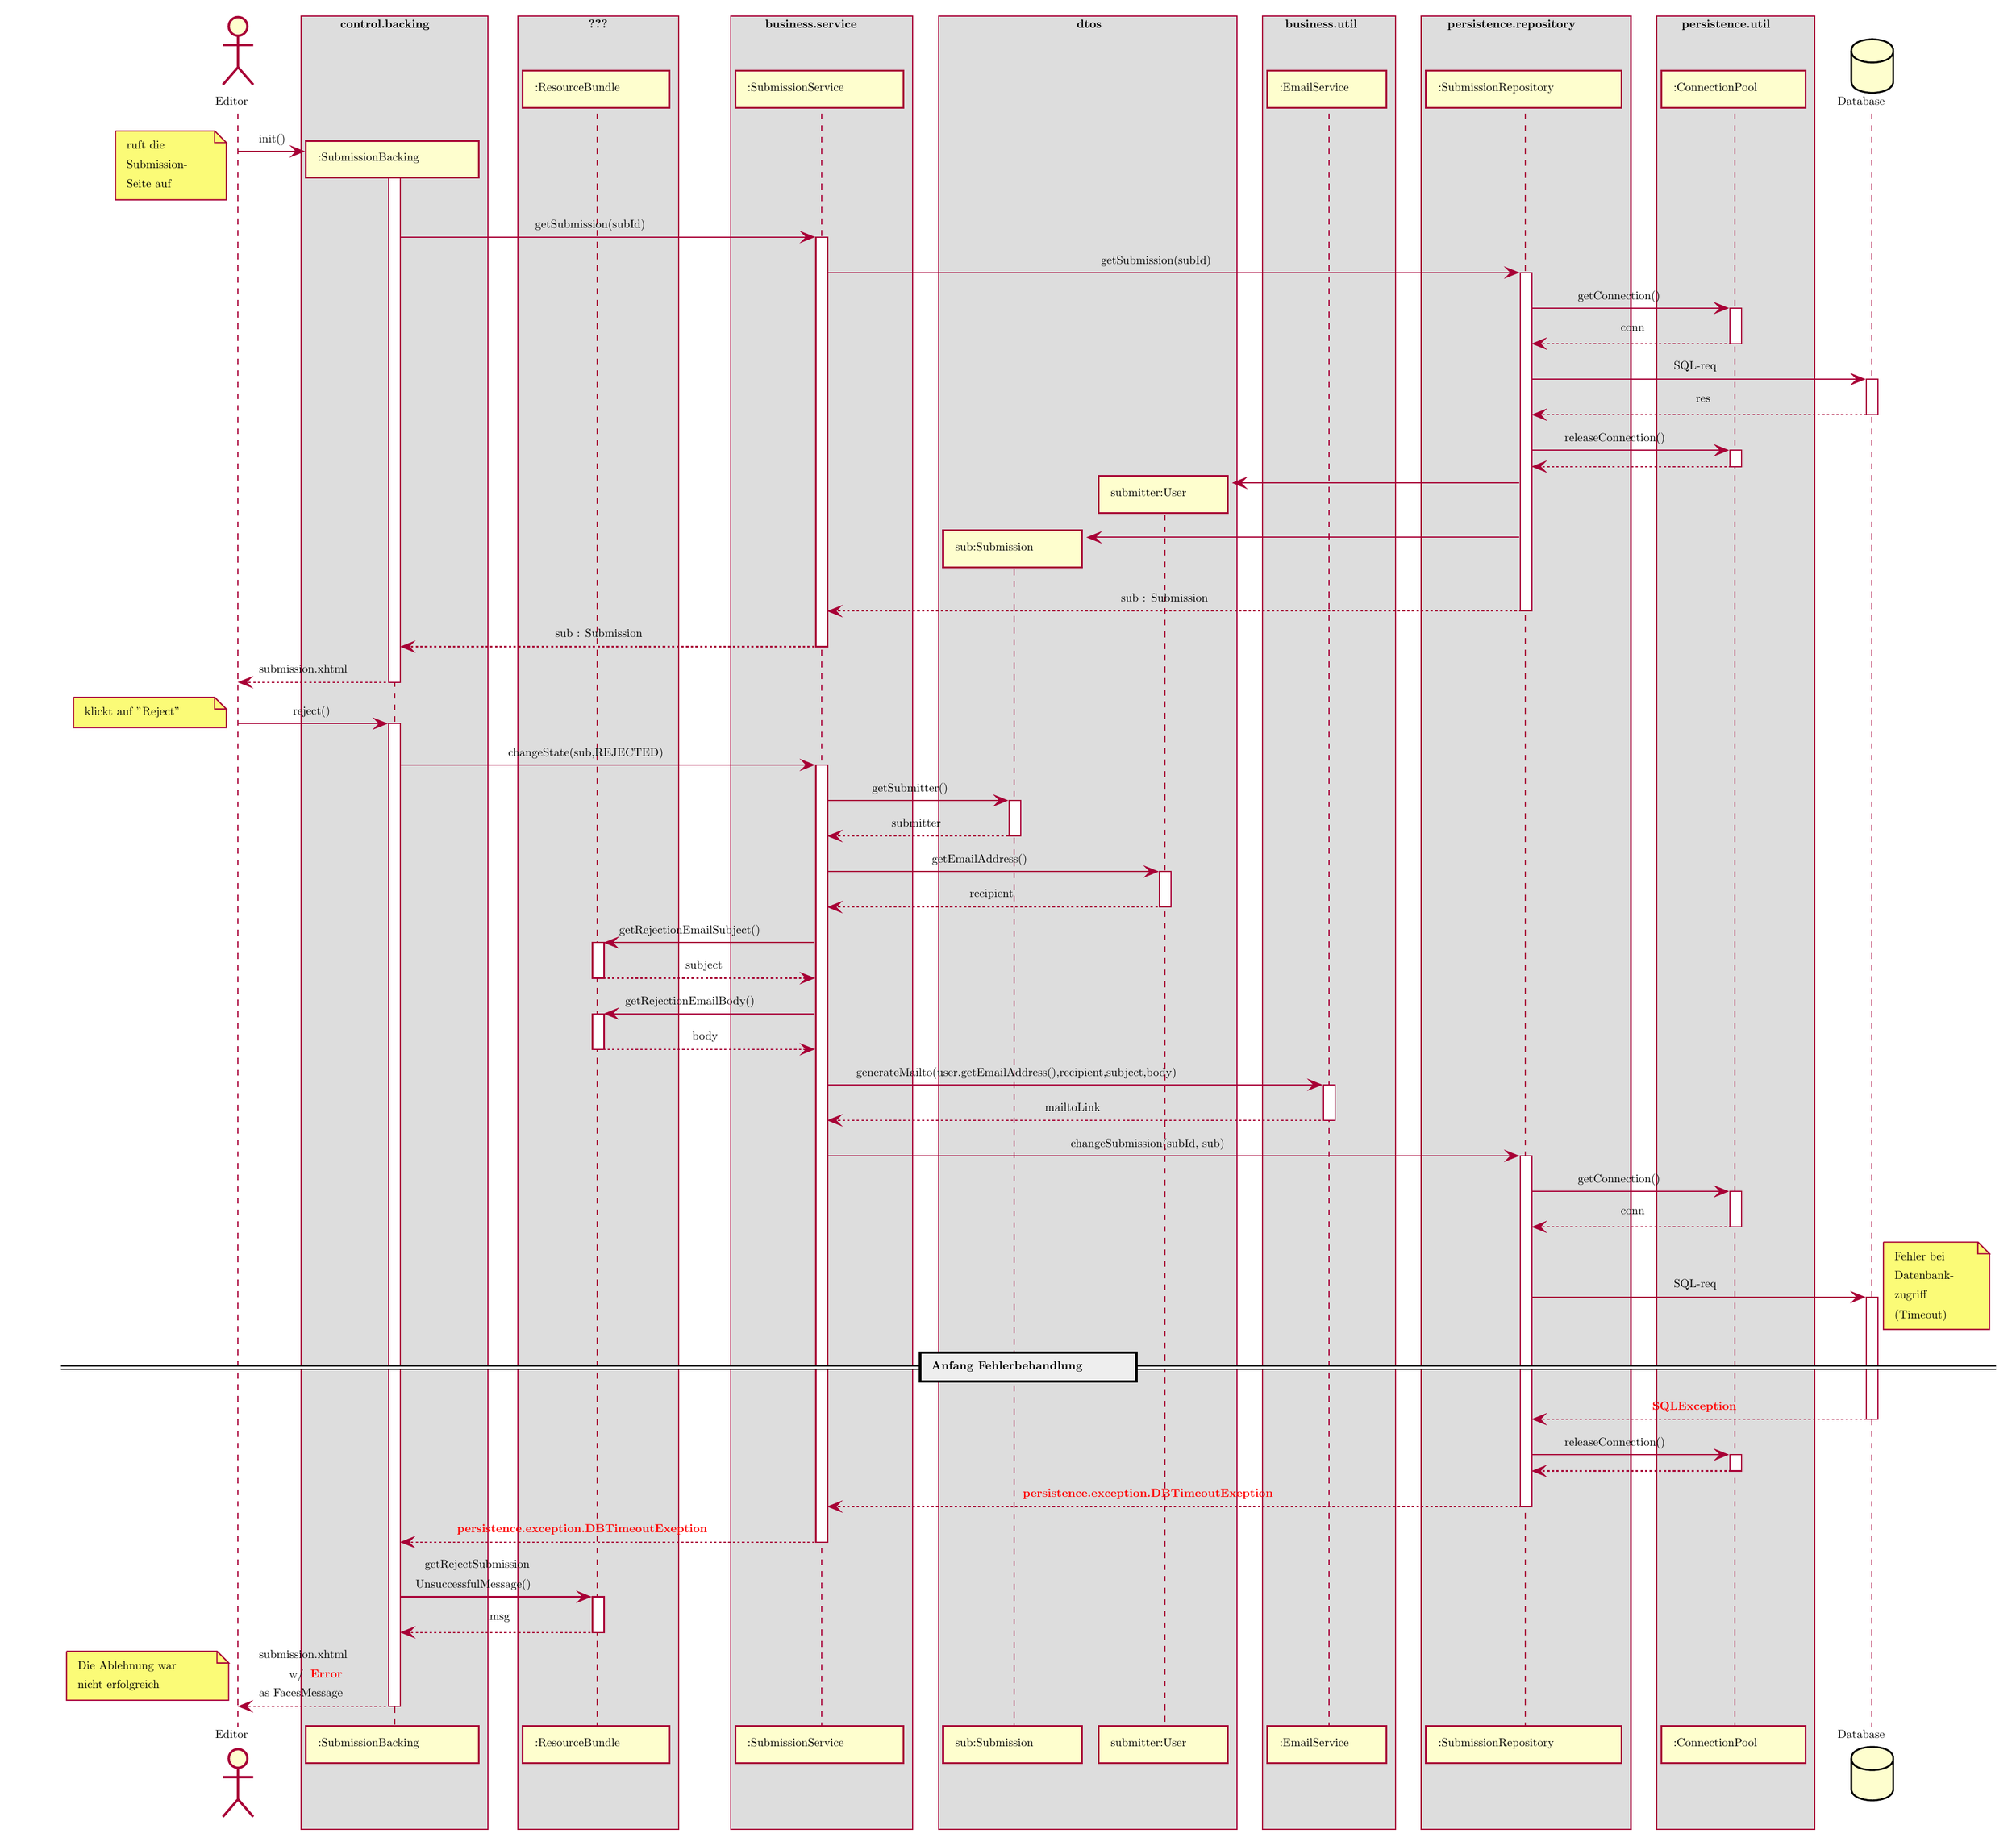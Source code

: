 % generated by Plantuml 1.202.11      
\definecolor{plantucolor0000}{RGB}{221,221,221}
\definecolor{plantucolor0001}{RGB}{168,0,54}
\definecolor{plantucolor0002}{RGB}{0,0,0}
\definecolor{plantucolor0003}{RGB}{255,255,255}
\definecolor{plantucolor0004}{RGB}{254,254,206}
\definecolor{plantucolor0005}{RGB}{251,251,119}
\definecolor{plantucolor0006}{RGB}{238,238,238}
\definecolor{plantucolor0007}{RGB}{255,0,0}
\scalebox{0.76}{
\begin{tikzpicture}[yscale=-1
,pstyle0/.style={color=plantucolor0001,fill=plantucolor0000,line width=1.0pt}
,pstyle1/.style={color=plantucolor0001,fill=white,line width=1.0pt}
,pstyle2/.style={color=plantucolor0001,line width=1.0pt,dash pattern=on 5.0pt off 5.0pt}
,pstyle3/.style={color=plantucolor0001,fill=plantucolor0004,line width=2.0pt}
,pstyle4/.style={color=plantucolor0001,line width=2.0pt}
,pstyle5/.style={color=plantucolor0001,fill=plantucolor0004,line width=1.5pt}
,pstyle6/.style={color=black,fill=plantucolor0004,line width=1.5pt}
,pstyle7/.style={color=black,line width=1.5pt}
,pstyle8/.style={color=plantucolor0001,fill=plantucolor0001,line width=1.0pt}
,pstyle9/.style={color=plantucolor0001,line width=1.0pt}
,pstyle10/.style={color=plantucolor0001,fill=plantucolor0005,line width=1.0pt}
,pstyle11/.style={color=plantucolor0001,line width=1.0pt,dash pattern=on 2.0pt off 2.0pt}
,pstyle13/.style={color=black,line width=1.0pt}
]
\draw[pstyle0] (206.197pt,6pt) rectangle (366.381pt,1561.561pt);
\node at (236.317pt,6pt)[below right,color=black]{\textbf{control.backing}};
\draw[pstyle0] (392.125pt,6pt) rectangle (529.776pt,1561.561pt);
\node at (449.208pt,6pt)[below right,color=black]{\textbf{???}};
\draw[pstyle0] (574.416pt,6pt) rectangle (730.671pt,1561.561pt);
\node at (600.544pt,6pt)[below right,color=black]{\textbf{business.service}};
\draw[pstyle0] (752.671pt,6pt) rectangle (1008.701pt,1561.561pt);
\node at (867.85pt,6pt)[below right,color=black]{\textbf{dtos}};
\draw[pstyle0] (1030.701pt,6pt) rectangle (1144.743pt,1561.561pt);
\node at (1046.579pt,6pt)[below right,color=black]{\textbf{business.util}};
\draw[pstyle0] (1166.743pt,6pt) rectangle (1346.458pt,1561.561pt);
\node at (1185.696pt,6pt)[below right,color=black]{\textbf{persistence.repository}};
\draw[pstyle0] (1368.458pt,6pt) rectangle (1504.075pt,1561.561pt);
\node at (1386.49pt,6pt)[below right,color=black]{\textbf{persistence.util}};
\draw[pstyle1] (281.289pt,132.225pt) rectangle (291.289pt,577.459pt);
\draw[pstyle1] (281.289pt,612.938pt) rectangle (291.289pt,1455.814pt);
\draw[pstyle1] (455.951pt,800.809pt) rectangle (465.951pt,831.287pt);
\draw[pstyle1] (455.951pt,861.766pt) rectangle (465.951pt,892.244pt);
\draw[pstyle1] (455.951pt,1361.9pt) rectangle (465.951pt,1392.379pt);
\draw[pstyle1] (647.544pt,195.66pt) rectangle (657.544pt,546.981pt);
\draw[pstyle1] (647.544pt,648.416pt) rectangle (657.544pt,1314.943pt);
\draw[pstyle1] (813.266pt,678.894pt) rectangle (823.266pt,709.373pt);
\draw[pstyle1] (942.281pt,739.852pt) rectangle (952.281pt,770.33pt);
\draw[pstyle1] (1082.722pt,922.723pt) rectangle (1092.722pt,953.201pt);
\draw[pstyle1] (1251.6pt,226.139pt) rectangle (1261.6pt,516.502pt);
\draw[pstyle1] (1251.6pt,983.68pt) rectangle (1261.6pt,1284.465pt);
\draw[pstyle1] (1431.266pt,256.617pt) rectangle (1441.266pt,287.096pt);
\draw[pstyle1] (1431.266pt,378.531pt) rectangle (1441.266pt,392.531pt);
\draw[pstyle1] (1431.266pt,1014.158pt) rectangle (1441.266pt,1044.637pt);
\draw[pstyle1] (1431.266pt,1239.986pt) rectangle (1441.266pt,1253.986pt);
\draw[pstyle1] (1548.44pt,317.574pt) rectangle (1558.44pt,348.053pt);
\draw[pstyle1] (1548.44pt,1104.833pt) rectangle (1558.44pt,1209.508pt);
\draw[pstyle2] (152pt,89.746pt) -- (152pt,1473.814pt);
\draw[pstyle2] (286.197pt,146.464pt) -- (286.197pt,1473.814pt);
\draw[pstyle2] (460.125pt,89.746pt) -- (460.125pt,1473.814pt);
\draw[pstyle2] (652.416pt,89.746pt) -- (652.416pt,1473.814pt);
\draw[pstyle2] (817.671pt,480.65pt) -- (817.671pt,1473.814pt);
\draw[pstyle2] (946.862pt,433.904pt) -- (946.862pt,1473.814pt);
\draw[pstyle2] (1087.701pt,89.746pt) -- (1087.701pt,1473.814pt);
\draw[pstyle2] (1255.743pt,89.746pt) -- (1255.743pt,1473.814pt);
\draw[pstyle2] (1435.458pt,89.746pt) -- (1435.458pt,1473.814pt);
\draw[pstyle2] (1553.075pt,89.746pt) -- (1553.075pt,1473.814pt);
\node at (129pt,72pt)[below right,color=black]{Editor};
\draw[pstyle3] (152.047pt,15pt) ellipse (8pt and 8pt);
\draw[pstyle4] (152.047pt,23pt) -- (152.047pt,50pt)(139.047pt,31pt) -- (165.047pt,31pt)(152.047pt,50pt) -- (139.047pt,65pt)(152.047pt,50pt) -- (165.047pt,65pt);
\node at (129pt,1472.814pt)[below right,color=black]{Editor};
\draw[pstyle3] (152.047pt,1500.561pt) ellipse (8pt and 8pt);
\draw[pstyle4] (152.047pt,1508.561pt) -- (152.047pt,1535.561pt)(139.047pt,1516.561pt) -- (165.047pt,1516.561pt)(152.047pt,1535.561pt) -- (139.047pt,1550.561pt)(152.047pt,1535.561pt) -- (165.047pt,1550.561pt);
\draw[pstyle5] (210.197pt,1472.814pt) rectangle (358.381pt,1504.561pt);
\node at (217.197pt,1479.814pt)[below right,color=black]{:SubmissionBacking};
\draw[pstyle5] (396.125pt,53pt) rectangle (521.776pt,84.746pt);
\node at (403.125pt,60pt)[below right,color=black]{:ResourceBundle};
\draw[pstyle5] (396.125pt,1472.814pt) rectangle (521.776pt,1504.561pt);
\node at (403.125pt,1479.814pt)[below right,color=black]{:ResourceBundle};
\draw[pstyle5] (578.416pt,53pt) rectangle (722.671pt,84.746pt);
\node at (585.416pt,60pt)[below right,color=black]{:SubmissionService};
\draw[pstyle5] (578.416pt,1472.814pt) rectangle (722.671pt,1504.561pt);
\node at (585.416pt,1479.814pt)[below right,color=black]{:SubmissionService};
\draw[pstyle5] (756.671pt,1472.814pt) rectangle (875.862pt,1504.561pt);
\node at (763.671pt,1479.814pt)[below right,color=black]{sub:Submission};
\draw[pstyle5] (889.862pt,1472.814pt) rectangle (1000.701pt,1504.561pt);
\node at (896.862pt,1479.814pt)[below right,color=black]{submitter:User};
\draw[pstyle5] (1034.701pt,53pt) rectangle (1136.743pt,84.746pt);
\node at (1041.701pt,60pt)[below right,color=black]{:EmailService};
\draw[pstyle5] (1034.701pt,1472.814pt) rectangle (1136.743pt,1504.561pt);
\node at (1041.701pt,1479.814pt)[below right,color=black]{:EmailService};
\draw[pstyle5] (1170.743pt,53pt) rectangle (1338.458pt,84.746pt);
\node at (1177.743pt,60pt)[below right,color=black]{:SubmissionRepository};
\draw[pstyle5] (1170.743pt,1472.814pt) rectangle (1338.458pt,1504.561pt);
\node at (1177.743pt,1479.814pt)[below right,color=black]{:SubmissionRepository};
\draw[pstyle5] (1372.458pt,53pt) rectangle (1496.075pt,84.746pt);
\node at (1379.458pt,60pt)[below right,color=black]{:ConnectionPool};
\draw[pstyle5] (1372.458pt,1472.814pt) rectangle (1496.075pt,1504.561pt);
\node at (1379.458pt,1479.814pt)[below right,color=black]{:ConnectionPool};
\node at (1520.075pt,72pt)[below right,color=black]{Database};
\draw[pstyle6] (1535.44pt,36pt) ..controls (1535.44pt,26pt) and (1553.44pt,26pt) .. (1553.44pt,26pt) ..controls (1553.44pt,26pt) and (1571.44pt,26pt) .. (1571.44pt,36pt) -- (1571.44pt,62pt) ..controls (1571.44pt,72pt) and (1553.44pt,72pt) .. (1553.44pt,72pt) ..controls (1553.44pt,72pt) and (1535.44pt,72pt) .. (1535.44pt,62pt) -- (1535.44pt,36pt);
\draw[pstyle7] (1535.44pt,36pt) ..controls (1535.44pt,46pt) and (1553.44pt,46pt) .. (1553.44pt,46pt) ..controls (1553.44pt,46pt) and (1571.44pt,46pt) .. (1571.44pt,36pt);
\node at (1520.075pt,1472.814pt)[below right,color=black]{Database};
\draw[pstyle6] (1535.44pt,1500.561pt) ..controls (1535.44pt,1490.561pt) and (1553.44pt,1490.561pt) .. (1553.44pt,1490.561pt) ..controls (1553.44pt,1490.561pt) and (1571.44pt,1490.561pt) .. (1571.44pt,1500.561pt) -- (1571.44pt,1526.561pt) ..controls (1571.44pt,1536.561pt) and (1553.44pt,1536.561pt) .. (1553.44pt,1536.561pt) ..controls (1553.44pt,1536.561pt) and (1535.44pt,1536.561pt) .. (1535.44pt,1526.561pt) -- (1535.44pt,1500.561pt);
\draw[pstyle7] (1535.44pt,1500.561pt) ..controls (1535.44pt,1510.561pt) and (1553.44pt,1510.561pt) .. (1553.44pt,1510.561pt) ..controls (1553.44pt,1510.561pt) and (1571.44pt,1510.561pt) .. (1571.44pt,1500.561pt);
\draw[pstyle1] (281.289pt,132.225pt) rectangle (291.289pt,577.459pt);
\draw[pstyle1] (281.289pt,612.938pt) rectangle (291.289pt,1455.814pt);
\draw[pstyle1] (455.951pt,800.809pt) rectangle (465.951pt,831.287pt);
\draw[pstyle1] (455.951pt,861.766pt) rectangle (465.951pt,892.244pt);
\draw[pstyle1] (455.951pt,1361.9pt) rectangle (465.951pt,1392.379pt);
\draw[pstyle1] (647.544pt,195.66pt) rectangle (657.544pt,546.981pt);
\draw[pstyle1] (647.544pt,648.416pt) rectangle (657.544pt,1314.943pt);
\draw[pstyle1] (813.266pt,678.894pt) rectangle (823.266pt,709.373pt);
\draw[pstyle1] (942.281pt,739.852pt) rectangle (952.281pt,770.33pt);
\draw[pstyle1] (1082.722pt,922.723pt) rectangle (1092.722pt,953.201pt);
\draw[pstyle1] (1251.6pt,226.139pt) rectangle (1261.6pt,516.502pt);
\draw[pstyle1] (1251.6pt,983.68pt) rectangle (1261.6pt,1284.465pt);
\draw[pstyle1] (1431.266pt,256.617pt) rectangle (1441.266pt,287.096pt);
\draw[pstyle1] (1431.266pt,378.531pt) rectangle (1441.266pt,392.531pt);
\draw[pstyle1] (1431.266pt,1014.158pt) rectangle (1441.266pt,1044.637pt);
\draw[pstyle1] (1431.266pt,1239.986pt) rectangle (1441.266pt,1253.986pt);
\draw[pstyle1] (1548.44pt,317.574pt) rectangle (1558.44pt,348.053pt);
\draw[pstyle1] (1548.44pt,1104.833pt) rectangle (1558.44pt,1209.508pt);
\draw[pstyle8] (198.197pt,118.225pt) -- (208.197pt,122.225pt) -- (198.197pt,126.225pt) -- (202.197pt,122.225pt) -- cycle;
\draw[pstyle9] (152.047pt,122.225pt) -- (204.197pt,122.225pt);
\node at (166.362pt,103.746pt)[below right,color=black]{init()};
\draw[pstyle5] (210.197pt,113.091pt) rectangle (358.381pt,144.837pt);
\node at (217.197pt,120.091pt)[below right,color=black]{:SubmissionBacking};
\draw[pstyle10] (47pt,104.746pt) -- (47pt,163.746pt) -- (142pt,163.746pt) -- (142pt,114.746pt) -- (132pt,104.746pt) -- (47pt,104.746pt);
\draw[pstyle10] (132pt,104.746pt) -- (132pt,114.746pt) -- (142pt,114.746pt) -- (132pt,104.746pt);
\node at (53pt,109.746pt)[below right,color=black]{ruft die};
\node at (53pt,126.225pt)[below right,color=black]{Submission-};
\node at (53pt,142.703pt)[below right,color=black]{Seite auf};
\draw[pstyle8] (635.544pt,191.66pt) -- (645.544pt,195.66pt) -- (635.544pt,199.66pt) -- (639.544pt,195.66pt) -- cycle;
\draw[pstyle9] (291.289pt,195.66pt) -- (641.544pt,195.66pt);
\node at (403.362pt,177.182pt)[below right,color=black]{getSubmission(subId)};
\draw[pstyle8] (1239.6pt,222.139pt) -- (1249.6pt,226.139pt) -- (1239.6pt,230.139pt) -- (1243.6pt,226.139pt) -- cycle;
\draw[pstyle9] (657.544pt,226.139pt) -- (1245.6pt,226.139pt);
\node at (888.518pt,207.66pt)[below right,color=black]{getSubmission(subId)};
\draw[pstyle8] (1419.266pt,252.617pt) -- (1429.266pt,256.617pt) -- (1419.266pt,260.617pt) -- (1423.266pt,256.617pt) -- cycle;
\draw[pstyle9] (1261.6pt,256.617pt) -- (1425.266pt,256.617pt);
\node at (1297.452pt,238.139pt)[below right,color=black]{getConnection()};
\draw[pstyle8] (1272.6pt,283.096pt) -- (1262.6pt,287.096pt) -- (1272.6pt,291.096pt) -- (1268.6pt,287.096pt) -- cycle;
\draw[pstyle11] (1266.6pt,287.096pt) -- (1435.266pt,287.096pt);
\node at (1334.215pt,268.617pt)[below right,color=black]{conn};
\draw[pstyle8] (1536.44pt,313.574pt) -- (1546.44pt,317.574pt) -- (1536.44pt,321.574pt) -- (1540.44pt,317.574pt) -- cycle;
\draw[pstyle9] (1261.6pt,317.574pt) -- (1542.44pt,317.574pt);
\node at (1379.711pt,299.096pt)[below right,color=black]{SQL-req};
\draw[pstyle8] (1272.6pt,344.053pt) -- (1262.6pt,348.053pt) -- (1272.6pt,352.053pt) -- (1268.6pt,348.053pt) -- cycle;
\draw[pstyle11] (1266.6pt,348.053pt) -- (1552.44pt,348.053pt);
\node at (1398.67pt,329.574pt)[below right,color=black]{res};
\draw[pstyle8] (1419.266pt,374.531pt) -- (1429.266pt,378.531pt) -- (1419.266pt,382.531pt) -- (1423.266pt,378.531pt) -- cycle;
\draw[pstyle9] (1261.6pt,378.531pt) -- (1425.266pt,378.531pt);
\node at (1286.046pt,360.053pt)[below right,color=black]{releaseConnection()};
\draw[pstyle8] (1272.6pt,388.531pt) -- (1262.6pt,392.531pt) -- (1272.6pt,396.531pt) -- (1268.6pt,392.531pt) -- cycle;
\draw[pstyle11] (1266.6pt,392.531pt) -- (1435.266pt,392.531pt);
\draw[pstyle8] (1015.701pt,402.531pt) -- (1005.701pt,406.531pt) -- (1015.701pt,410.531pt) -- (1011.701pt,406.531pt) -- cycle;
\draw[pstyle9] (1009.701pt,406.531pt) -- (1250.6pt,406.531pt);
\draw[pstyle5] (889.862pt,400.531pt) rectangle (1000.701pt,432.277pt);
\node at (896.862pt,407.531pt)[below right,color=black]{submitter:User};
\draw[pstyle8] (890.862pt,449.277pt) -- (880.862pt,453.277pt) -- (890.862pt,457.277pt) -- (886.862pt,453.277pt) -- cycle;
\draw[pstyle9] (884.862pt,453.277pt) -- (1250.6pt,453.277pt);
\draw[pstyle5] (756.671pt,447.277pt) rectangle (875.862pt,479.023pt);
\node at (763.671pt,454.277pt)[below right,color=black]{sub:Submission};
\draw[pstyle8] (668.544pt,512.502pt) -- (658.544pt,516.502pt) -- (668.544pt,520.502pt) -- (664.544pt,516.502pt) -- cycle;
\draw[pstyle11] (662.544pt,516.502pt) -- (1255.6pt,516.502pt);
\node at (905.769pt,498.023pt)[below right,color=black]{sub : Submission};
\draw[pstyle8] (302.289pt,542.981pt) -- (292.289pt,546.981pt) -- (302.289pt,550.981pt) -- (298.289pt,546.981pt) -- cycle;
\draw[pstyle11] (296.289pt,546.981pt) -- (651.544pt,546.981pt);
\node at (420.613pt,528.502pt)[below right,color=black]{sub : Submission};
\draw[pstyle8] (163.047pt,573.459pt) -- (153.047pt,577.459pt) -- (163.047pt,581.459pt) -- (159.047pt,577.459pt) -- cycle;
\draw[pstyle11] (157.047pt,577.459pt) -- (285.289pt,577.459pt);
\node at (166.577pt,558.981pt)[below right,color=black]{submission.xhtml};
\draw[pstyle8] (269.289pt,608.938pt) -- (279.289pt,612.938pt) -- (269.289pt,616.938pt) -- (273.289pt,612.938pt) -- cycle;
\draw[pstyle9] (152.047pt,612.938pt) -- (275.289pt,612.938pt);
\node at (195.603pt,594.459pt)[below right,color=black]{reject()};
\draw[pstyle10] (11pt,590.459pt) -- (11pt,616.459pt) -- (142pt,616.459pt) -- (142pt,600.459pt) -- (132pt,590.459pt) -- (11pt,590.459pt);
\draw[pstyle10] (132pt,590.459pt) -- (132pt,600.459pt) -- (142pt,600.459pt) -- (132pt,590.459pt);
\node at (17pt,595.459pt)[below right,color=black]{klickt auf "Reject"};
\draw[pstyle8] (635.544pt,644.416pt) -- (645.544pt,648.416pt) -- (635.544pt,652.416pt) -- (639.544pt,648.416pt) -- cycle;
\draw[pstyle9] (291.289pt,648.416pt) -- (641.544pt,648.416pt);
\node at (380.15pt,629.938pt)[below right,color=black]{changeState(sub,REJECTED)};
\draw[pstyle8] (801.266pt,674.894pt) -- (811.266pt,678.894pt) -- (801.266pt,682.894pt) -- (805.266pt,678.894pt) -- cycle;
\draw[pstyle9] (657.544pt,678.894pt) -- (807.266pt,678.894pt);
\node at (692.2pt,660.416pt)[below right,color=black]{getSubmitter()};
\draw[pstyle8] (668.544pt,705.373pt) -- (658.544pt,709.373pt) -- (668.544pt,713.373pt) -- (664.544pt,709.373pt) -- cycle;
\draw[pstyle11] (662.544pt,709.373pt) -- (817.266pt,709.373pt);
\node at (709.025pt,690.894pt)[below right,color=black]{submitter};
\draw[pstyle8] (930.281pt,735.852pt) -- (940.281pt,739.852pt) -- (930.281pt,743.852pt) -- (934.281pt,739.852pt) -- cycle;
\draw[pstyle9] (657.544pt,739.852pt) -- (936.281pt,739.852pt);
\node at (743.543pt,721.373pt)[below right,color=black]{getEmailAddress()};
\draw[pstyle8] (668.544pt,766.33pt) -- (658.544pt,770.33pt) -- (668.544pt,774.33pt) -- (664.544pt,770.33pt) -- cycle;
\draw[pstyle11] (662.544pt,770.33pt) -- (946.281pt,770.33pt);
\node at (775.856pt,751.852pt)[below right,color=black]{recipient};
\draw[pstyle8] (476.951pt,796.809pt) -- (466.951pt,800.809pt) -- (476.951pt,804.809pt) -- (472.951pt,800.809pt) -- cycle;
\draw[pstyle9] (470.951pt,800.809pt) -- (646.544pt,800.809pt);
\node at (475.451pt,782.33pt)[below right,color=black]{getRejectionEmailSubject()};
\draw[pstyle8] (635.544pt,827.287pt) -- (645.544pt,831.287pt) -- (635.544pt,835.287pt) -- (639.544pt,831.287pt) -- cycle;
\draw[pstyle11] (460.951pt,831.287pt) -- (641.544pt,831.287pt);
\node at (532.386pt,812.809pt)[below right,color=black]{subject};
\draw[pstyle8] (476.951pt,857.766pt) -- (466.951pt,861.766pt) -- (476.951pt,865.766pt) -- (472.951pt,861.766pt) -- cycle;
\draw[pstyle9] (470.951pt,861.766pt) -- (646.544pt,861.766pt);
\node at (480.547pt,843.287pt)[below right,color=black]{getRejectionEmailBody()};
\draw[pstyle8] (635.544pt,888.244pt) -- (645.544pt,892.244pt) -- (635.544pt,896.244pt) -- (639.544pt,892.244pt) -- cycle;
\draw[pstyle11] (460.951pt,892.244pt) -- (641.544pt,892.244pt);
\node at (538.09pt,873.766pt)[below right,color=black]{body};
\draw[pstyle8] (1070.722pt,918.723pt) -- (1080.722pt,922.723pt) -- (1070.722pt,926.723pt) -- (1074.722pt,922.723pt) -- cycle;
\draw[pstyle9] (657.544pt,922.723pt) -- (1076.722pt,922.723pt);
\node at (678.652pt,904.244pt)[below right,color=black]{generateMailto(user.getEmailAddress(),recipient,subject,body)};
\draw[pstyle8] (668.544pt,949.201pt) -- (658.544pt,953.201pt) -- (668.544pt,957.201pt) -- (664.544pt,953.201pt) -- cycle;
\draw[pstyle11] (662.544pt,953.201pt) -- (1086.722pt,953.201pt);
\node at (840.396pt,934.723pt)[below right,color=black]{mailtoLink};
\draw[pstyle8] (1239.6pt,979.68pt) -- (1249.6pt,983.68pt) -- (1239.6pt,987.68pt) -- (1243.6pt,983.68pt) -- cycle;
\draw[pstyle9] (657.544pt,983.68pt) -- (1245.6pt,983.68pt);
\node at (862.562pt,965.201pt)[below right,color=black]{changeSubmission(subId, sub)};
\draw[pstyle8] (1419.266pt,1010.158pt) -- (1429.266pt,1014.158pt) -- (1419.266pt,1018.158pt) -- (1423.266pt,1014.158pt) -- cycle;
\draw[pstyle9] (1261.6pt,1014.158pt) -- (1425.266pt,1014.158pt);
\node at (1297.452pt,995.68pt)[below right,color=black]{getConnection()};
\draw[pstyle8] (1272.6pt,1040.637pt) -- (1262.6pt,1044.637pt) -- (1272.6pt,1048.637pt) -- (1268.6pt,1044.637pt) -- cycle;
\draw[pstyle11] (1266.6pt,1044.637pt) -- (1435.266pt,1044.637pt);
\node at (1334.215pt,1026.158pt)[below right,color=black]{conn};
\draw[pstyle8] (1536.44pt,1100.833pt) -- (1546.44pt,1104.833pt) -- (1536.44pt,1108.833pt) -- (1540.44pt,1104.833pt) -- cycle;
\draw[pstyle9] (1261.6pt,1104.833pt) -- (1542.44pt,1104.833pt);
\node at (1379.711pt,1086.354pt)[below right,color=black]{SQL-req};
\draw[pstyle10] (1563pt,1057.637pt) -- (1563pt,1132.637pt) -- (1654pt,1132.637pt) -- (1654pt,1067.637pt) -- (1644pt,1057.637pt) -- (1563pt,1057.637pt);
\draw[pstyle10] (1644pt,1057.637pt) -- (1644pt,1067.637pt) -- (1654pt,1067.637pt) -- (1644pt,1057.637pt);
\node at (1569pt,1062.637pt)[below right,color=black]{Fehler bei};
\node at (1569pt,1079.115pt)[below right,color=black]{Datenbank-};
\node at (1569pt,1095.594pt)[below right,color=black]{zugriff};
\node at (1569pt,1112.072pt)[below right,color=black]{(Timeout)};
\draw[color=plantucolor0006,fill=plantucolor0006,line width=1.0pt] (0pt,1163.79pt) rectangle (1659.356pt,1166.79pt);
\draw[pstyle13] (0pt,1163.79pt) -- (1659.356pt,1163.79pt);
\draw[pstyle13] (0pt,1166.79pt) -- (1659.356pt,1166.79pt);
\draw[color=black,fill=plantucolor0006,line width=2.0pt] (736.947pt,1152.551pt) rectangle (922.409pt,1177.029pt);
\node at (742.947pt,1156.551pt)[below right,color=black]{\textbf{Anfang Fehlerbehandlung }};
\draw[pstyle8] (1272.6pt,1205.508pt) -- (1262.6pt,1209.508pt) -- (1272.6pt,1213.508pt) -- (1268.6pt,1209.508pt) -- cycle;
\draw[pstyle11] (1266.6pt,1209.508pt) -- (1552.44pt,1209.508pt);
\node at (1361.284pt,1191.029pt)[below right,color=plantucolor0007]{\textbf{SQLException}};
\draw[pstyle8] (1419.266pt,1235.986pt) -- (1429.266pt,1239.986pt) -- (1419.266pt,1243.986pt) -- (1423.266pt,1239.986pt) -- cycle;
\draw[pstyle9] (1261.6pt,1239.986pt) -- (1425.266pt,1239.986pt);
\node at (1286.046pt,1221.508pt)[below right,color=black]{releaseConnection()};
\draw[pstyle8] (1272.6pt,1249.986pt) -- (1262.6pt,1253.986pt) -- (1272.6pt,1257.986pt) -- (1268.6pt,1253.986pt) -- cycle;
\draw[pstyle11] (1266.6pt,1253.986pt) -- (1435.266pt,1253.986pt);
\draw[pstyle8] (668.544pt,1280.465pt) -- (658.544pt,1284.465pt) -- (668.544pt,1288.465pt) -- (664.544pt,1284.465pt) -- cycle;
\draw[pstyle11] (662.544pt,1284.465pt) -- (1255.6pt,1284.465pt);
\node at (821.506pt,1265.986pt)[below right,color=plantucolor0007]{\textbf{persistence.exception.DBTimeoutExeption}};
\draw[pstyle8] (302.289pt,1310.943pt) -- (292.289pt,1314.943pt) -- (302.289pt,1318.943pt) -- (298.289pt,1314.943pt) -- cycle;
\draw[pstyle11] (296.289pt,1314.943pt) -- (651.544pt,1314.943pt);
\node at (336.351pt,1296.465pt)[below right,color=plantucolor0007]{\textbf{persistence.exception.DBTimeoutExeption}};
\draw[pstyle8] (443.951pt,1357.9pt) -- (453.951pt,1361.9pt) -- (443.951pt,1365.9pt) -- (447.951pt,1361.9pt) -- cycle;
\draw[pstyle9] (291.289pt,1361.9pt) -- (449.951pt,1361.9pt);
\node at (308.606pt,1326.943pt)[below right,color=black]{getRejectSubmission\\};
\node at (300.789pt,1343.422pt)[below right,color=black]{UnsuccessfulMessage()};
\draw[pstyle8] (302.289pt,1388.379pt) -- (292.289pt,1392.379pt) -- (302.289pt,1396.379pt) -- (298.289pt,1392.379pt) -- cycle;
\draw[pstyle11] (296.289pt,1392.379pt) -- (459.951pt,1392.379pt);
\node at (364.284pt,1373.9pt)[below right,color=black]{msg};
\draw[pstyle8] (163.047pt,1451.814pt) -- (153.047pt,1455.814pt) -- (163.047pt,1459.814pt) -- (159.047pt,1455.814pt) -- cycle;
\draw[pstyle11] (157.047pt,1455.814pt) -- (285.289pt,1455.814pt);
\node at (166.577pt,1404.379pt)[below right,color=black]{submission.xhtml};
\node at (192.436pt,1420.857pt)[below right,color=black]{w/ };
\node at (210.636pt,1420.857pt)[below right,color=plantucolor0007]{\textbf{Error}};
\node at (166.547pt,1437.336pt)[below right,color=black]{as FacesMessage};
\draw[pstyle10] (5pt,1408.618pt) -- (5pt,1450.618pt) -- (144pt,1450.618pt) -- (144pt,1418.618pt) -- (134pt,1408.618pt) -- (5pt,1408.618pt);
\draw[pstyle10] (134pt,1408.618pt) -- (134pt,1418.618pt) -- (144pt,1418.618pt) -- (134pt,1408.618pt);
\node at (11pt,1413.618pt)[below right,color=black]{Die Ablehnung war};
\node at (11pt,1430.097pt)[below right,color=black]{nicht erfolgreich};
\end{tikzpicture}
}
